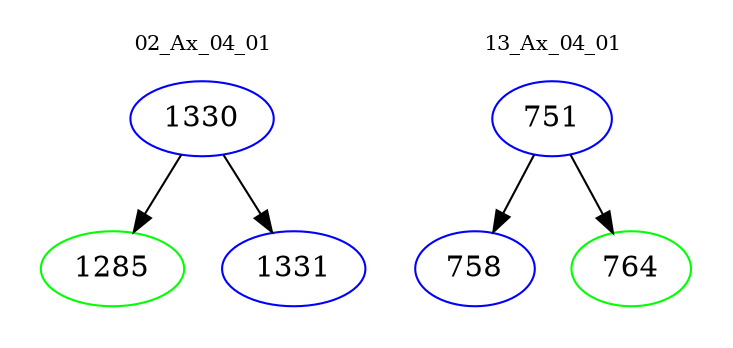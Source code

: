 digraph{
subgraph cluster_0 {
color = white
label = "02_Ax_04_01";
fontsize=10;
T0_1330 [label="1330", color="blue"]
T0_1330 -> T0_1285 [color="black"]
T0_1285 [label="1285", color="green"]
T0_1330 -> T0_1331 [color="black"]
T0_1331 [label="1331", color="blue"]
}
subgraph cluster_1 {
color = white
label = "13_Ax_04_01";
fontsize=10;
T1_751 [label="751", color="blue"]
T1_751 -> T1_758 [color="black"]
T1_758 [label="758", color="blue"]
T1_751 -> T1_764 [color="black"]
T1_764 [label="764", color="green"]
}
}
